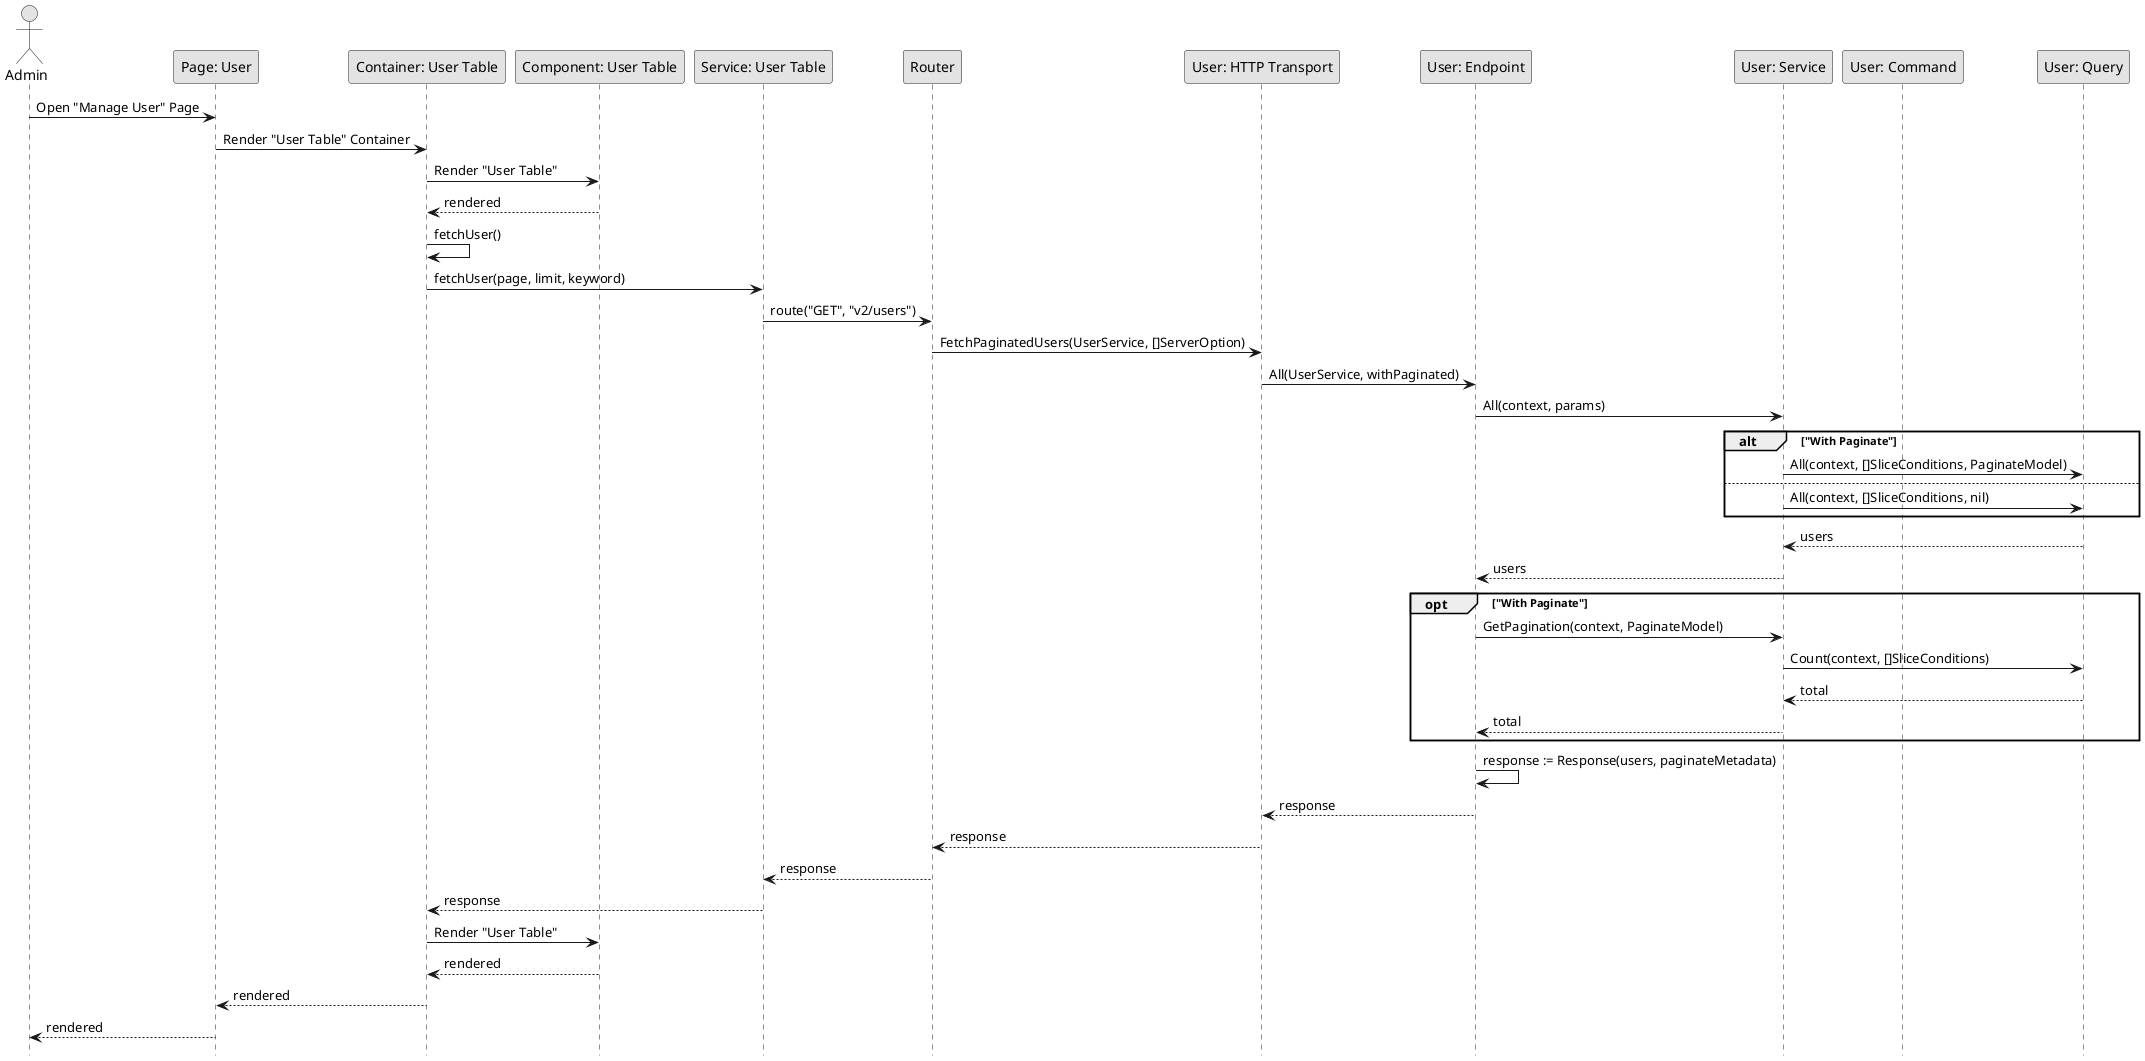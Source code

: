 @startuml DeleteUser

skinparam Monochrome true
skinparam Shadowing false
hide footbox

actor Admin
participant "Page: User" as UserPage
participant "Container: User Table" as UserTableContainer
participant "Component: User Table" as UserTable
participant "Service: User Table" as FEUserService
participant "Router" as Router
participant "User: HTTP Transport" as UserHTTPTransport
participant "User: Endpoint" as UserEndpoint
participant "User: Service" as UserService
participant "User: Command" as UserCommand
participant "User: Query" as UserQuery

Admin->UserPage: Open "Manage User" Page
UserPage->UserTableContainer: Render "User Table" Container
UserTableContainer->UserTable: Render "User Table"
UserTable-->UserTableContainer: rendered
UserTableContainer->UserTableContainer: fetchUser()
UserTableContainer->FEUserService: fetchUser(page, limit, keyword)
FEUserService->Router: route("GET", "v2/users")
Router->UserHTTPTransport: FetchPaginatedUsers(UserService, []ServerOption)
UserHTTPTransport->UserEndpoint: All(UserService, withPaginated)
UserEndpoint->UserService: All(context, params)

alt "With Paginate"
    UserService->UserQuery: All(context, []SliceConditions, PaginateModel)
else
    UserService->UserQuery: All(context, []SliceConditions, nil)
end

UserQuery-->UserService: users
UserService-->UserEndpoint: users

opt "With Paginate"
    UserEndpoint->UserService: GetPagination(context, PaginateModel)
    UserService->UserQuery: Count(context, []SliceConditions)
    UserQuery-->UserService: total
    UserService-->UserEndpoint: total
end

UserEndpoint->UserEndpoint: response := Response(users, paginateMetadata)
UserEndpoint-->UserHTTPTransport: response
UserHTTPTransport-->Router: response
Router-->FEUserService: response
FEUserService-->UserTableContainer: response
UserTableContainer->UserTable: Render "User Table"
UserTable-->UserTableContainer: rendered
UserTableContainer-->UserPage: rendered
UserPage-->Admin: rendered

@enduml